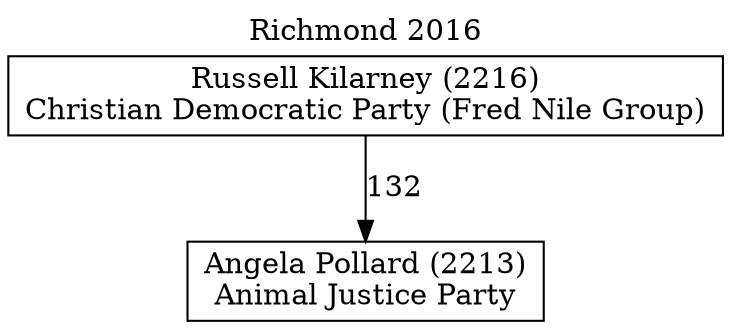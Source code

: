 // House preference flow
digraph "Angela Pollard (2213)_Richmond_2016" {
	graph [label="Richmond 2016" labelloc=t mclimit=10]
	node [shape=box]
	"Angela Pollard (2213)" [label="Angela Pollard (2213)
Animal Justice Party"]
	"Russell Kilarney (2216)" [label="Russell Kilarney (2216)
Christian Democratic Party (Fred Nile Group)"]
	"Russell Kilarney (2216)" -> "Angela Pollard (2213)" [label=132]
}
